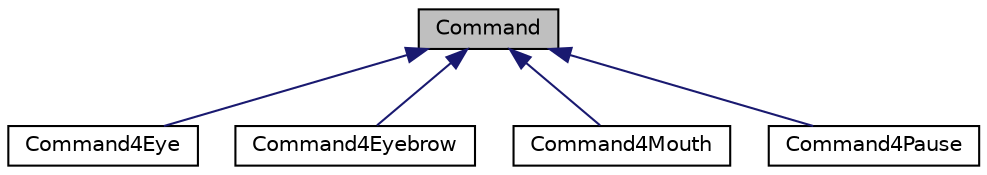 digraph "Command"
{
  edge [fontname="Helvetica",fontsize="10",labelfontname="Helvetica",labelfontsize="10"];
  node [fontname="Helvetica",fontsize="10",shape=record];
  Node1 [label="Command",height=0.2,width=0.4,color="black", fillcolor="grey75", style="filled" fontcolor="black"];
  Node1 -> Node2 [dir="back",color="midnightblue",fontsize="10",style="solid",fontname="Helvetica"];
  Node2 [label="Command4Eye",height=0.2,width=0.4,color="black", fillcolor="white", style="filled",URL="$class_command4_eye.html",tooltip="Klasa modeluje komede odpowiadajaca za animacje oka. "];
  Node1 -> Node3 [dir="back",color="midnightblue",fontsize="10",style="solid",fontname="Helvetica"];
  Node3 [label="Command4Eyebrow",height=0.2,width=0.4,color="black", fillcolor="white", style="filled",URL="$class_command4_eyebrow.html",tooltip="Klasa modeluje komende brwi. "];
  Node1 -> Node4 [dir="back",color="midnightblue",fontsize="10",style="solid",fontname="Helvetica"];
  Node4 [label="Command4Mouth",height=0.2,width=0.4,color="black", fillcolor="white", style="filled",URL="$class_command4_mouth.html",tooltip="Klasa modeluje komede ust. "];
  Node1 -> Node5 [dir="back",color="midnightblue",fontsize="10",style="solid",fontname="Helvetica"];
  Node5 [label="Command4Pause",height=0.2,width=0.4,color="black", fillcolor="white", style="filled",URL="$class_command4_pause.html"];
}
